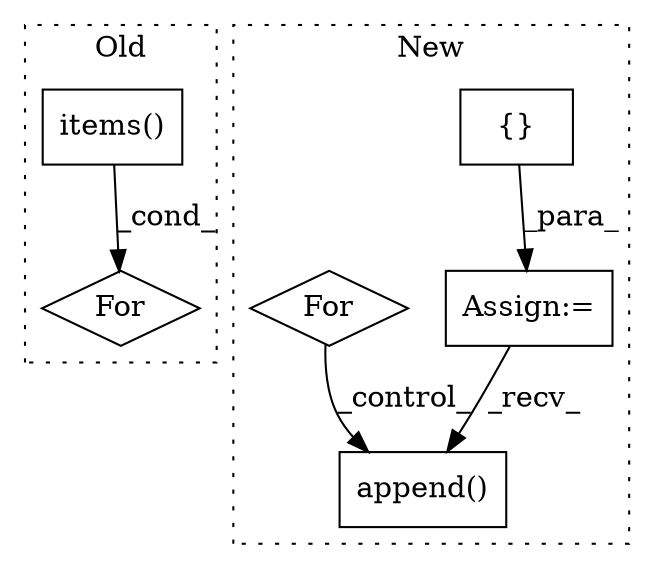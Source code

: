 digraph G {
subgraph cluster0 {
1 [label="items()" a="75" s="2831" l="24" shape="box"];
6 [label="For" a="107" s="2819,2855" l="4,14" shape="diamond"];
label = "Old";
style="dotted";
}
subgraph cluster1 {
2 [label="append()" a="75" s="3189,3221" l="11,1" shape="box"];
3 [label="{}" a="59" s="2185,2185" l="2,1" shape="box"];
4 [label="For" a="107" s="3136,3175" l="4,14" shape="diamond"];
5 [label="Assign:=" a="68" s="2182" l="3" shape="box"];
label = "New";
style="dotted";
}
1 -> 6 [label="_cond_"];
3 -> 5 [label="_para_"];
4 -> 2 [label="_control_"];
5 -> 2 [label="_recv_"];
}